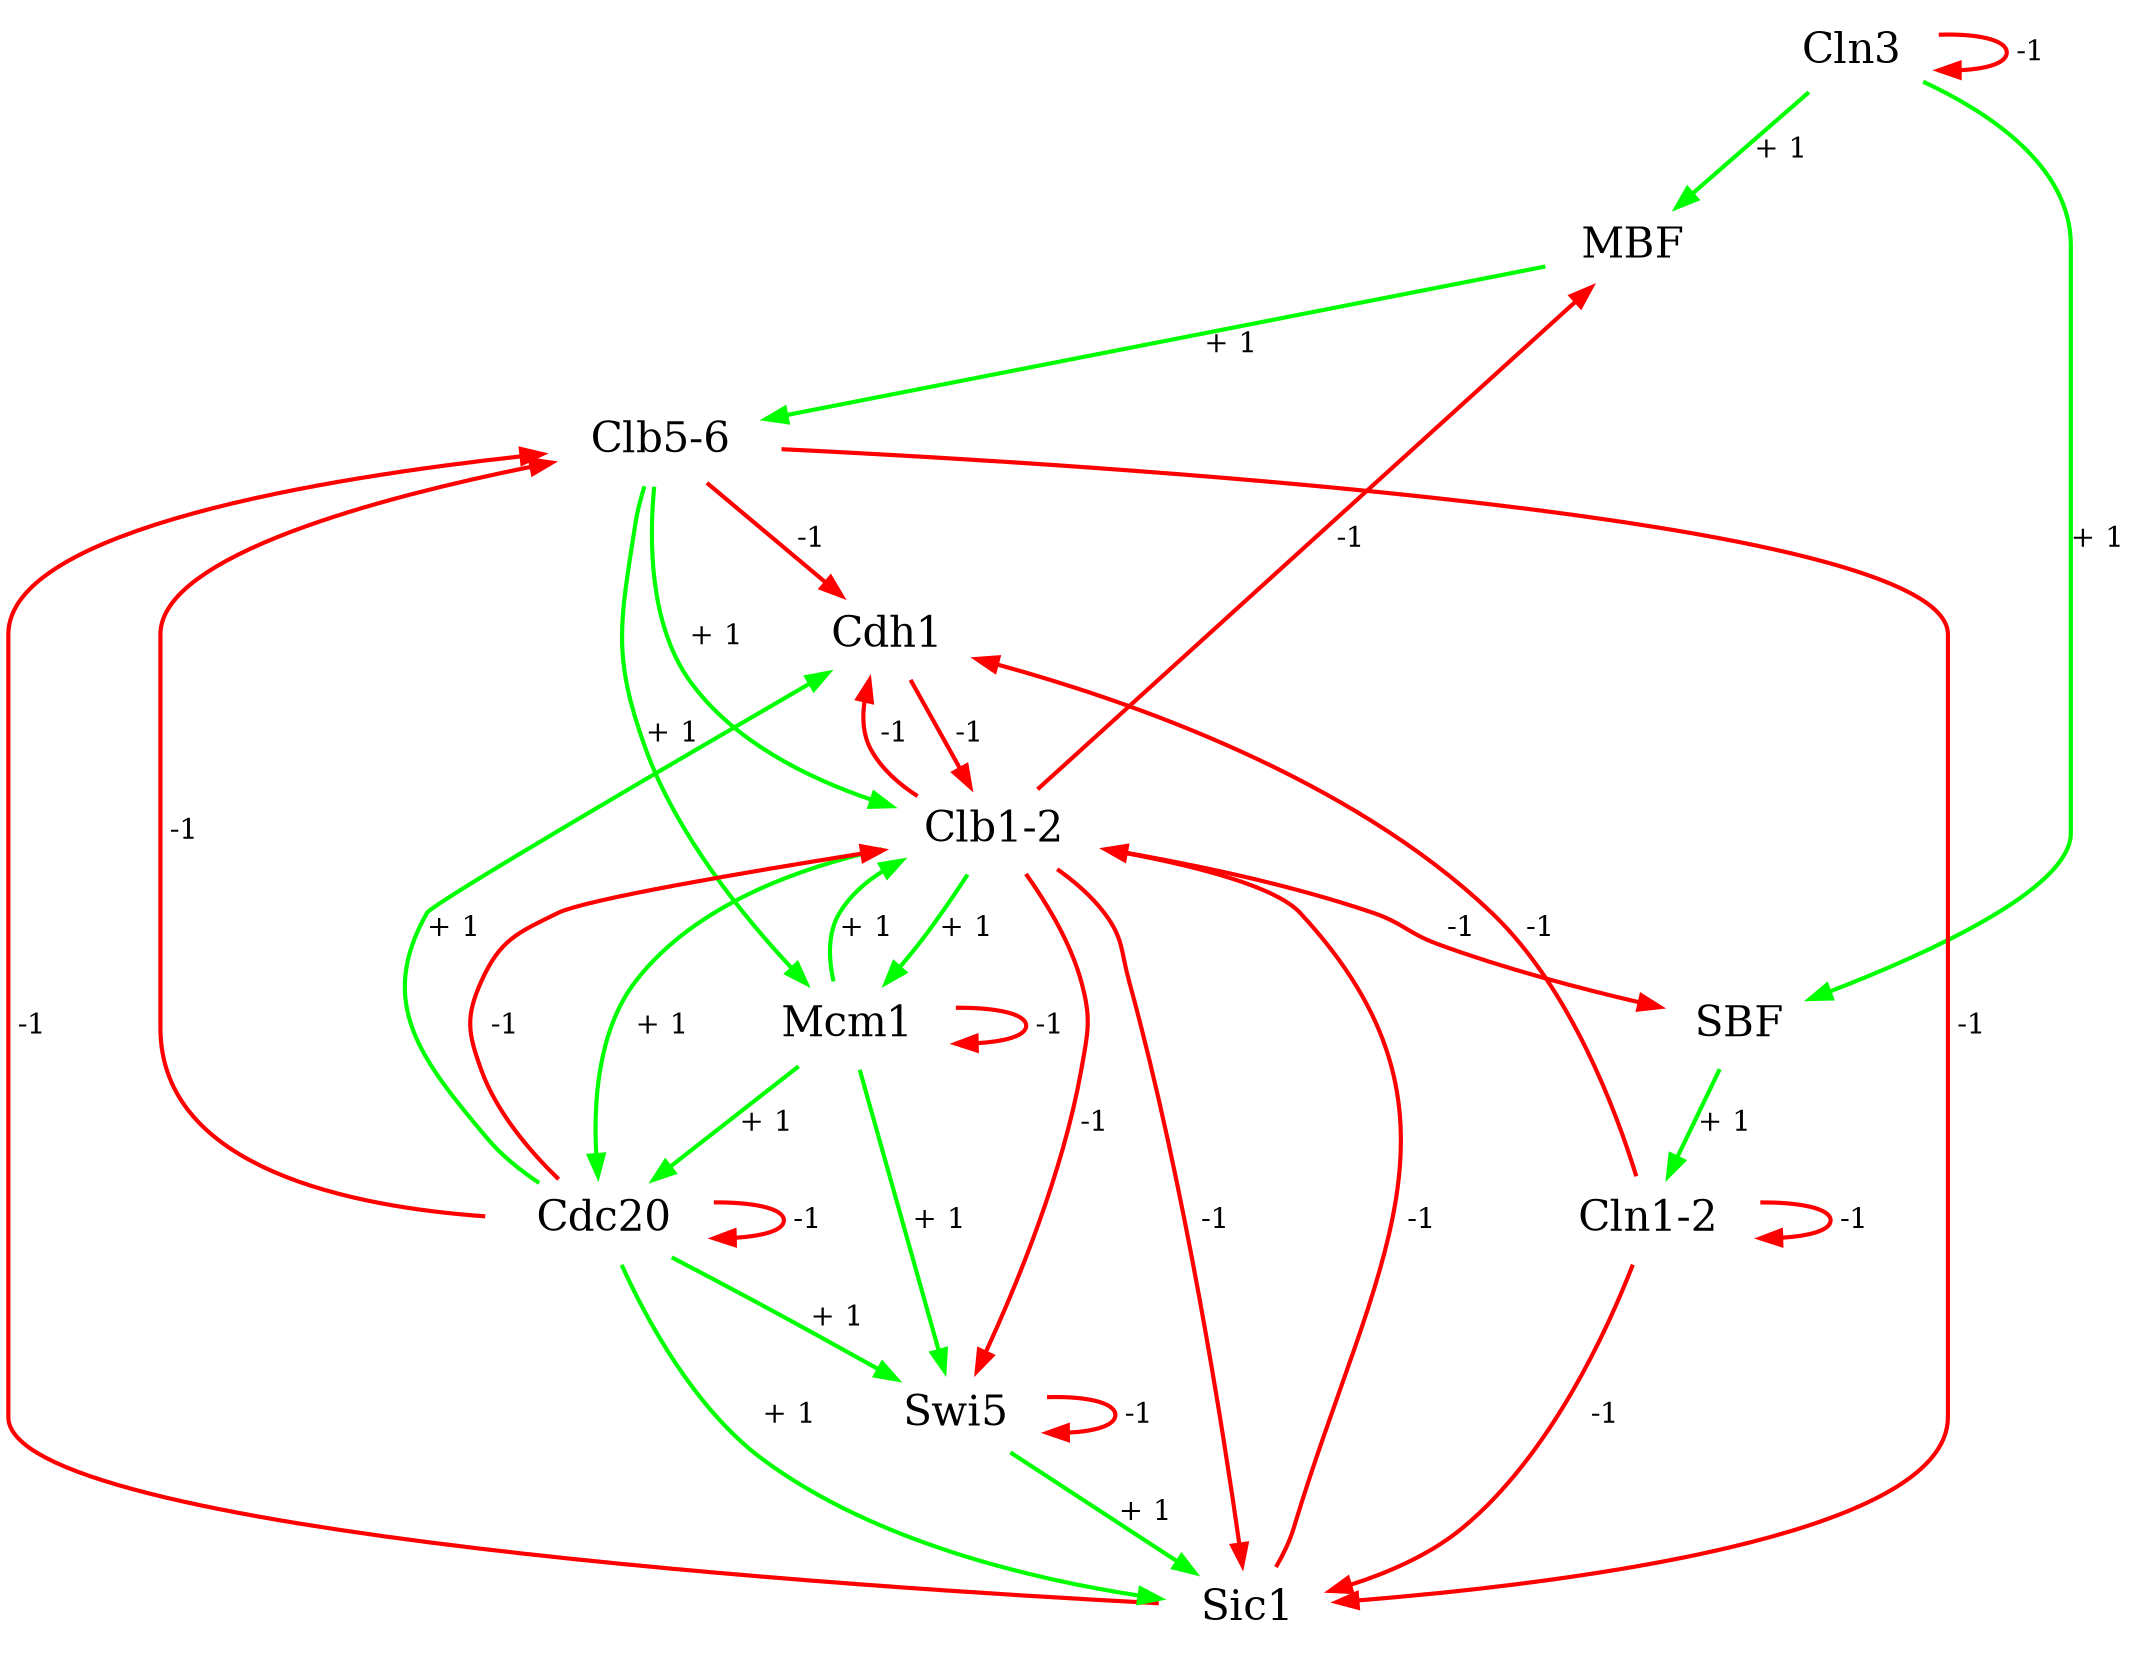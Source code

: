 digraph g {
	nodesep=0.4;
	node [shape = ellipse, color=white, style=filled, fontsize = 20 ];

	"Cln3" -> "Cln3" [style=bold ,color=red, label=" -1 "];
	"Cln3" -> "MBF" [style=bold ,color=green, label="+ 1 "];
	"Cln3" -> "SBF" [style=bold ,color=green, label="+ 1 "];
	"MBF" -> "Clb5-6" [style=bold ,color=green, label="+ 1 "];
	"SBF" -> "Cln1-2" [style=bold ,color=green, label="+ 1 "];
	"Cln1-2" -> "Cln1-2" [style=bold ,color=red, label=" -1 "];
	"Cln1-2" -> "Cdh1" [style=bold ,color=red, label=" -1 "];
	"Cln1-2" -> "Sic1" [style=bold ,color=red, label=" -1 "];
	"Cdh1" -> "Clb1-2" [style=bold ,color=red, label=" -1 "];
	"Swi5" -> "Swi5" [style=bold ,color=red, label=" -1 "];
	"Swi5" -> "Sic1" [style=bold ,color=green, label="+ 1 "];
	"Cdc20" -> "Cdh1" [style=bold ,color=green, label="+ 1 "];
	"Cdc20" -> "Swi5" [style=bold ,color=green, label="+ 1 "];
	"Cdc20" -> "Cdc20" [style=bold ,color=red, label=" -1 "];
	"Cdc20" -> "Clb5-6" [style=bold ,color=red, label=" -1 "];
	"Cdc20" -> "Sic1" [style=bold ,color=green, label="+ 1 "];
	"Cdc20" -> "Clb1-2" [style=bold ,color=red, label=" -1 "];
	"Clb5-6" -> "Cdh1" [style=bold ,color=red, label=" -1 "];
	"Clb5-6" -> "Sic1" [style=bold ,color=red, label=" -1 "];
	"Clb5-6" -> "Clb1-2" [style=bold ,color=green, label="+ 1 "];
	"Clb5-6" -> "Mcm1" [style=bold ,color=green, label="+ 1 "];
	"Sic1" -> "Clb5-6" [style=bold ,color=red, label=" -1 "];
	"Sic1" -> "Clb1-2" [style=bold ,color=red, label=" -1 "];
	"Clb1-2" -> "MBF" [style=bold ,color=red, label=" -1 "];
	"Clb1-2" -> "SBF" [style=bold ,color=red, label=" -1 "];
	"Clb1-2" -> "Cdh1" [style=bold ,color=red, label=" -1 "];
	"Clb1-2" -> "Swi5" [style=bold ,color=red, label=" -1 "];
	"Clb1-2" -> "Cdc20" [style=bold ,color=green, label="+ 1 "];
	"Clb1-2" -> "Sic1" [style=bold ,color=red, label=" -1 "];
	"Clb1-2" -> "Mcm1" [style=bold ,color=green, label="+ 1 "];
	"Mcm1" -> "Swi5" [style=bold ,color=green, label="+ 1 "];
	"Mcm1" -> "Cdc20" [style=bold ,color=green, label="+ 1 "];
	"Mcm1" -> "Clb1-2" [style=bold ,color=green, label="+ 1 "];
	"Mcm1" -> "Mcm1" [style=bold ,color=red, label=" -1 "];
}
